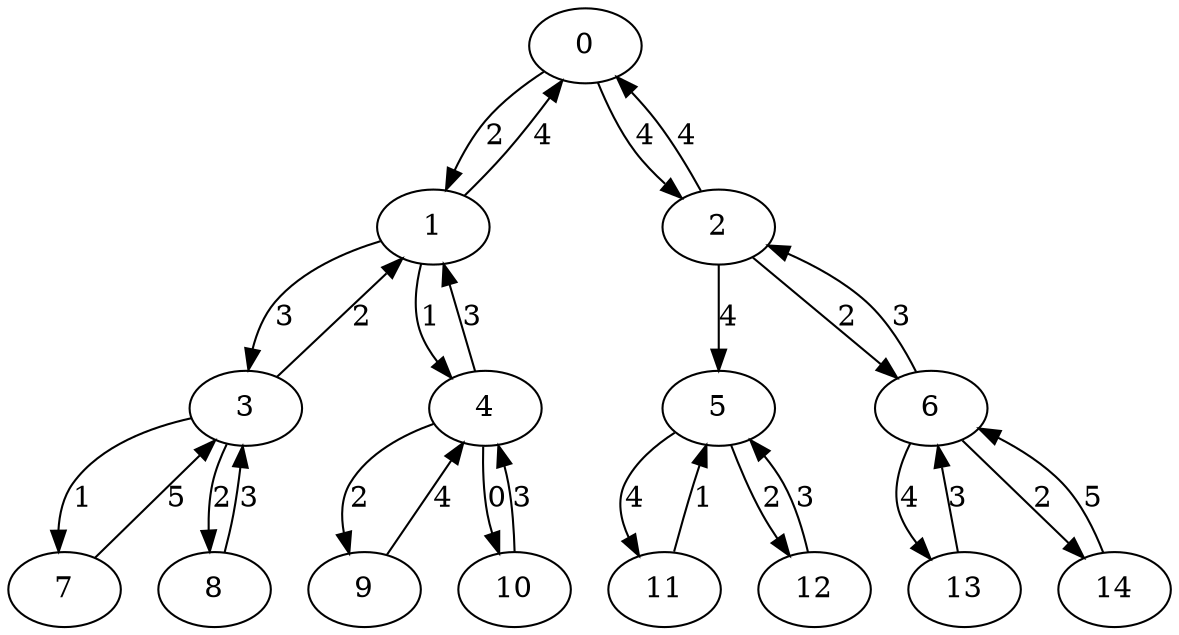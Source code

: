 strict digraph "" {
	0 -> 1	[label=2];
	0 -> 2	[label=4];
	1 -> 0	[label=4];
	1 -> 3	[label=3];
	1 -> 4	[label=1];
	2 -> 0	[label=4];
	2 -> 5	[label=4];
	2 -> 6	[label=2];
	3 -> 1	[label=2];
	3 -> 7	[label=1];
	3 -> 8	[label=2];
	4 -> 1	[label=3];
	4 -> 9	[label=2];
	4 -> 10	[label=0];
	5 -> 11	[label=4];
	5 -> 12	[label=2];
	6 -> 2	[label=3];
	6 -> 13	[label=4];
	6 -> 14	[label=2];
	7 -> 3	[label=5];
	8 -> 3	[label=3];
	9 -> 4	[label=4];
	10 -> 4	[label=3];
	11 -> 5	[label=1];
	12 -> 5	[label=3];
	13 -> 6	[label=3];
	14 -> 6	[label=5];
}
